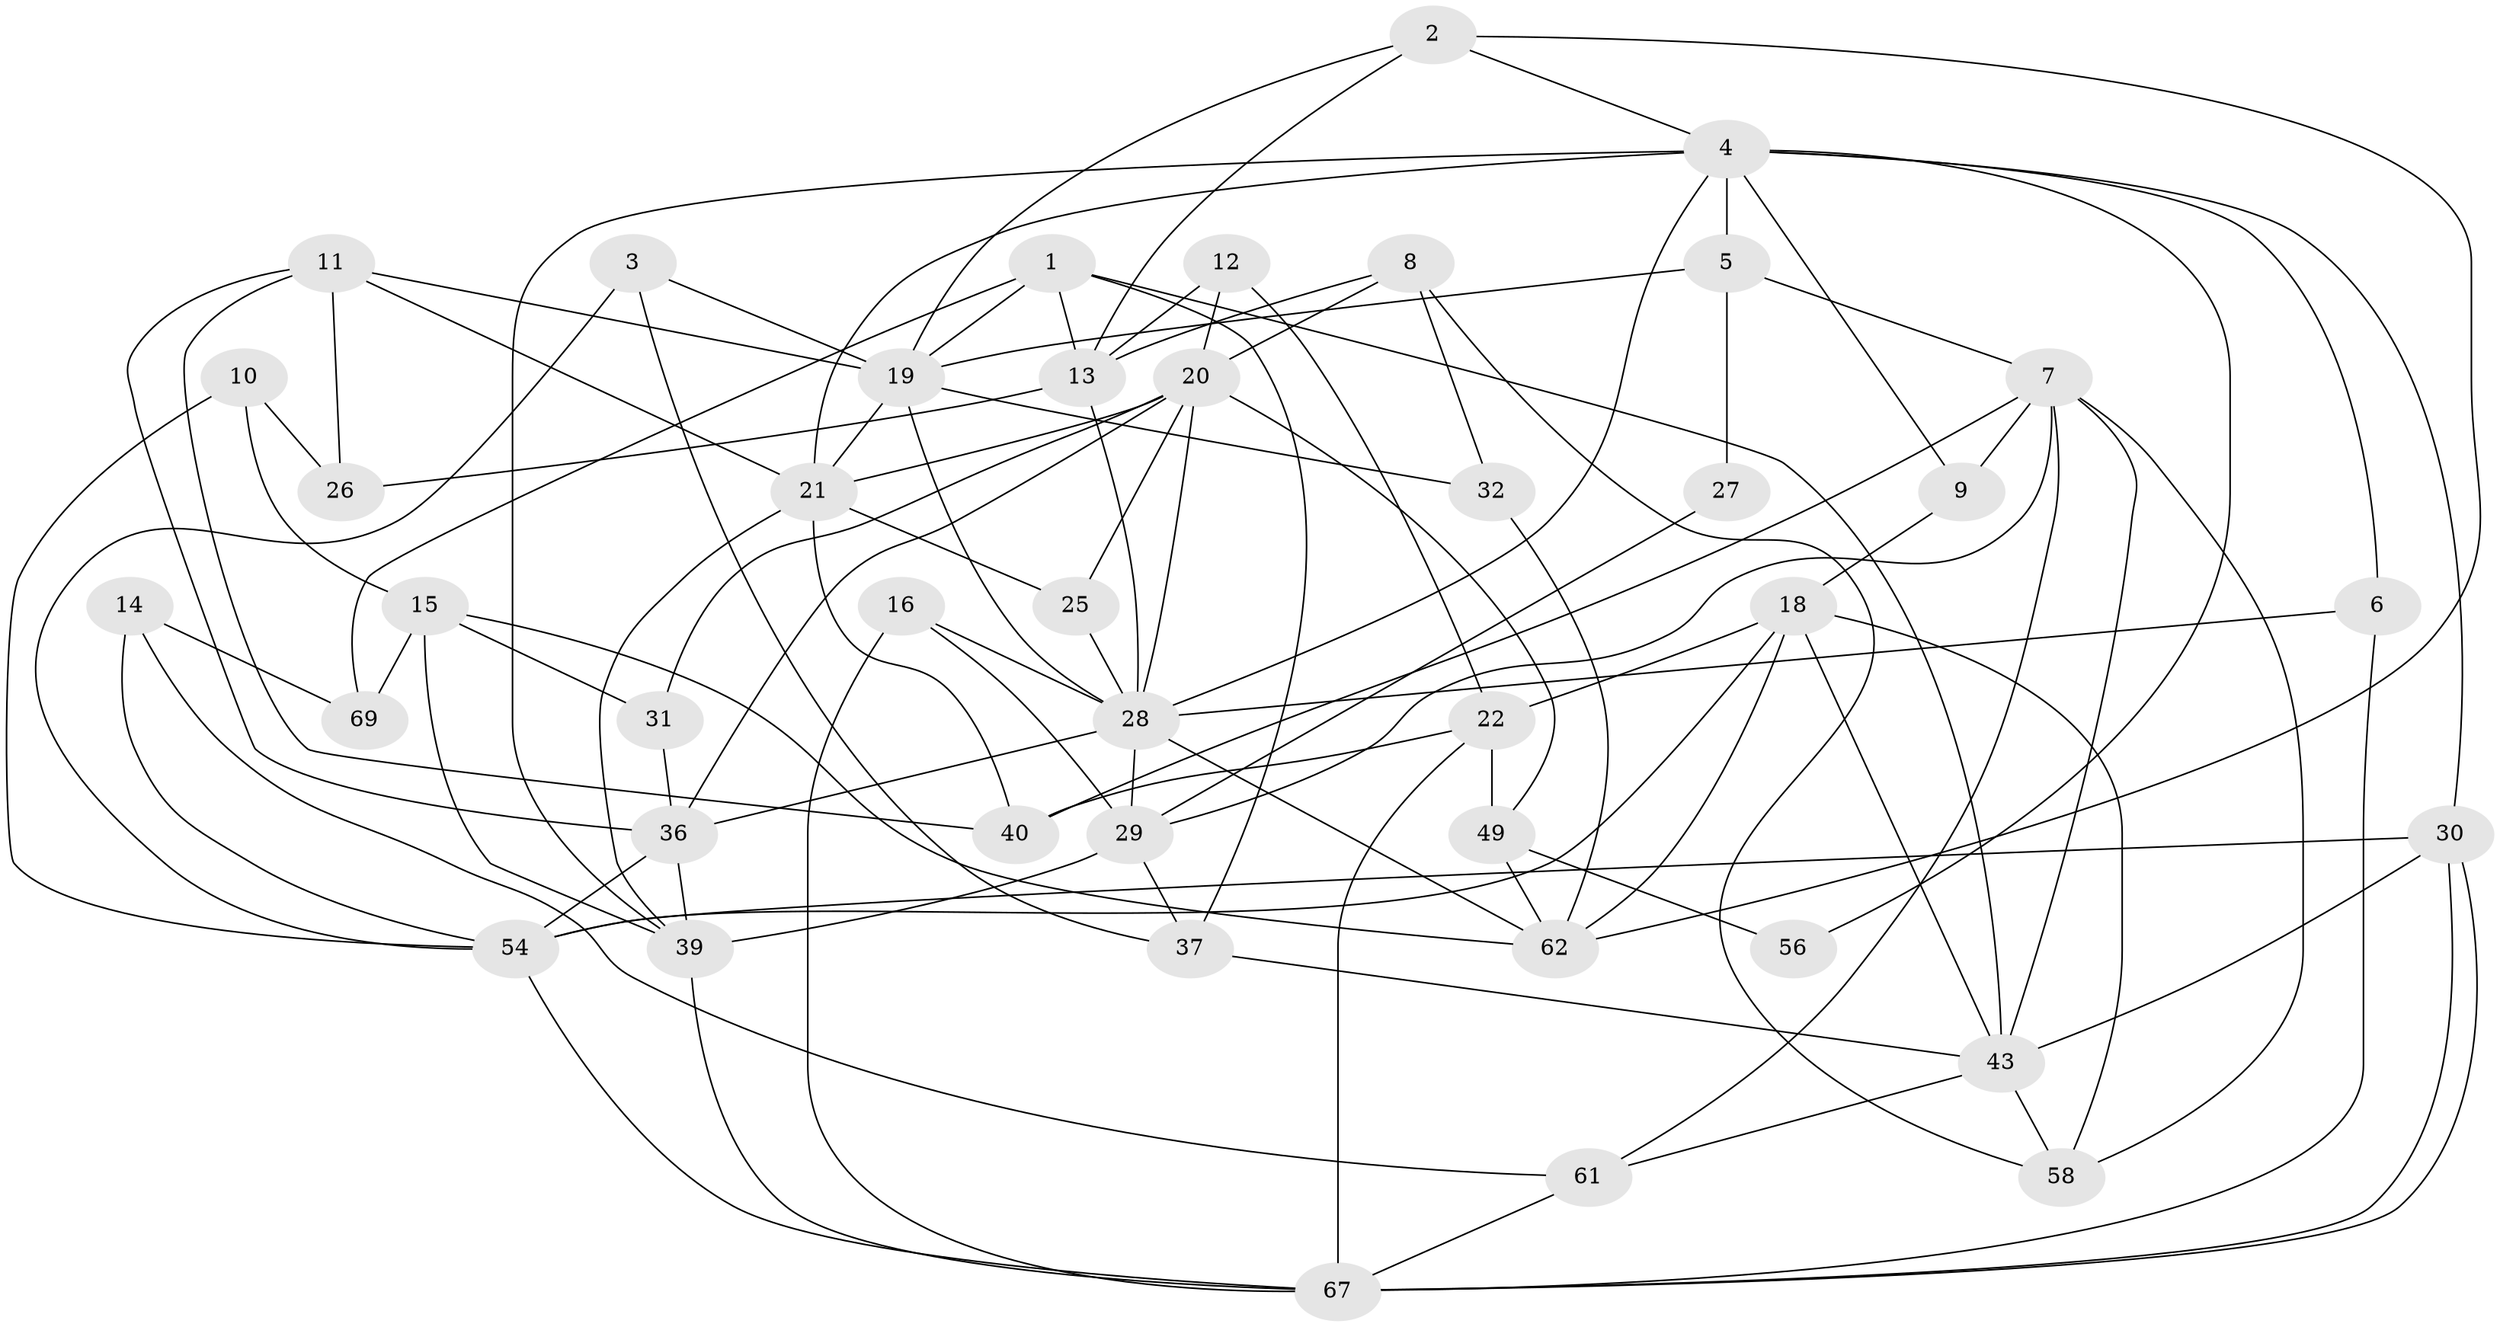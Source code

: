 // original degree distribution, {4: 0.2714285714285714, 2: 0.08571428571428572, 3: 0.32857142857142857, 5: 0.17142857142857143, 6: 0.11428571428571428, 8: 0.014285714285714285, 7: 0.014285714285714285}
// Generated by graph-tools (version 1.1) at 2025/41/03/06/25 10:41:59]
// undirected, 42 vertices, 102 edges
graph export_dot {
graph [start="1"]
  node [color=gray90,style=filled];
  1 [super="+35"];
  2 [super="+41"];
  3;
  4 [super="+48"];
  5;
  6 [super="+23"];
  7 [super="+50"];
  8 [super="+24"];
  9;
  10;
  11 [super="+17"];
  12;
  13 [super="+44"];
  14 [super="+33"];
  15 [super="+65"];
  16 [super="+42"];
  18 [super="+51"];
  19 [super="+57"];
  20 [super="+53"];
  21 [super="+34"];
  22 [super="+38"];
  25;
  26 [super="+46"];
  27;
  28 [super="+66"];
  29 [super="+55"];
  30 [super="+52"];
  31;
  32;
  36 [super="+47"];
  37;
  39 [super="+64"];
  40 [super="+45"];
  43 [super="+60"];
  49 [super="+68"];
  54 [super="+59"];
  56;
  58;
  61;
  62 [super="+63"];
  67 [super="+70"];
  69;
  1 -- 43;
  1 -- 37;
  1 -- 69;
  1 -- 19;
  1 -- 13;
  2 -- 19;
  2 -- 4;
  2 -- 13;
  2 -- 62;
  3 -- 54;
  3 -- 37;
  3 -- 19;
  4 -- 21;
  4 -- 56;
  4 -- 5;
  4 -- 39;
  4 -- 9;
  4 -- 28;
  4 -- 30;
  4 -- 6;
  5 -- 19;
  5 -- 27;
  5 -- 7;
  6 -- 67;
  6 -- 28;
  7 -- 9 [weight=2];
  7 -- 61;
  7 -- 40;
  7 -- 58;
  7 -- 43;
  7 -- 29;
  8 -- 58;
  8 -- 32;
  8 -- 13;
  8 -- 20;
  9 -- 18;
  10 -- 26;
  10 -- 15;
  10 -- 54;
  11 -- 40;
  11 -- 19 [weight=2];
  11 -- 36;
  11 -- 26 [weight=2];
  11 -- 21;
  12 -- 13;
  12 -- 20;
  12 -- 22;
  13 -- 26;
  13 -- 28;
  14 -- 61;
  14 -- 54;
  14 -- 69;
  15 -- 69;
  15 -- 31;
  15 -- 62 [weight=2];
  15 -- 39;
  16 -- 28;
  16 -- 67;
  16 -- 29;
  18 -- 43;
  18 -- 58;
  18 -- 22;
  18 -- 54;
  18 -- 62 [weight=2];
  19 -- 32;
  19 -- 28;
  19 -- 21;
  20 -- 21;
  20 -- 49;
  20 -- 36;
  20 -- 25;
  20 -- 31;
  20 -- 28;
  21 -- 39;
  21 -- 40;
  21 -- 25;
  22 -- 67;
  22 -- 49 [weight=2];
  22 -- 40;
  25 -- 28;
  27 -- 29;
  28 -- 29;
  28 -- 62;
  28 -- 36;
  29 -- 39;
  29 -- 37;
  30 -- 67;
  30 -- 67;
  30 -- 43;
  30 -- 54;
  31 -- 36;
  32 -- 62;
  36 -- 54;
  36 -- 39;
  37 -- 43;
  39 -- 67 [weight=2];
  43 -- 61;
  43 -- 58;
  49 -- 56 [weight=2];
  49 -- 62;
  54 -- 67;
  61 -- 67;
}
